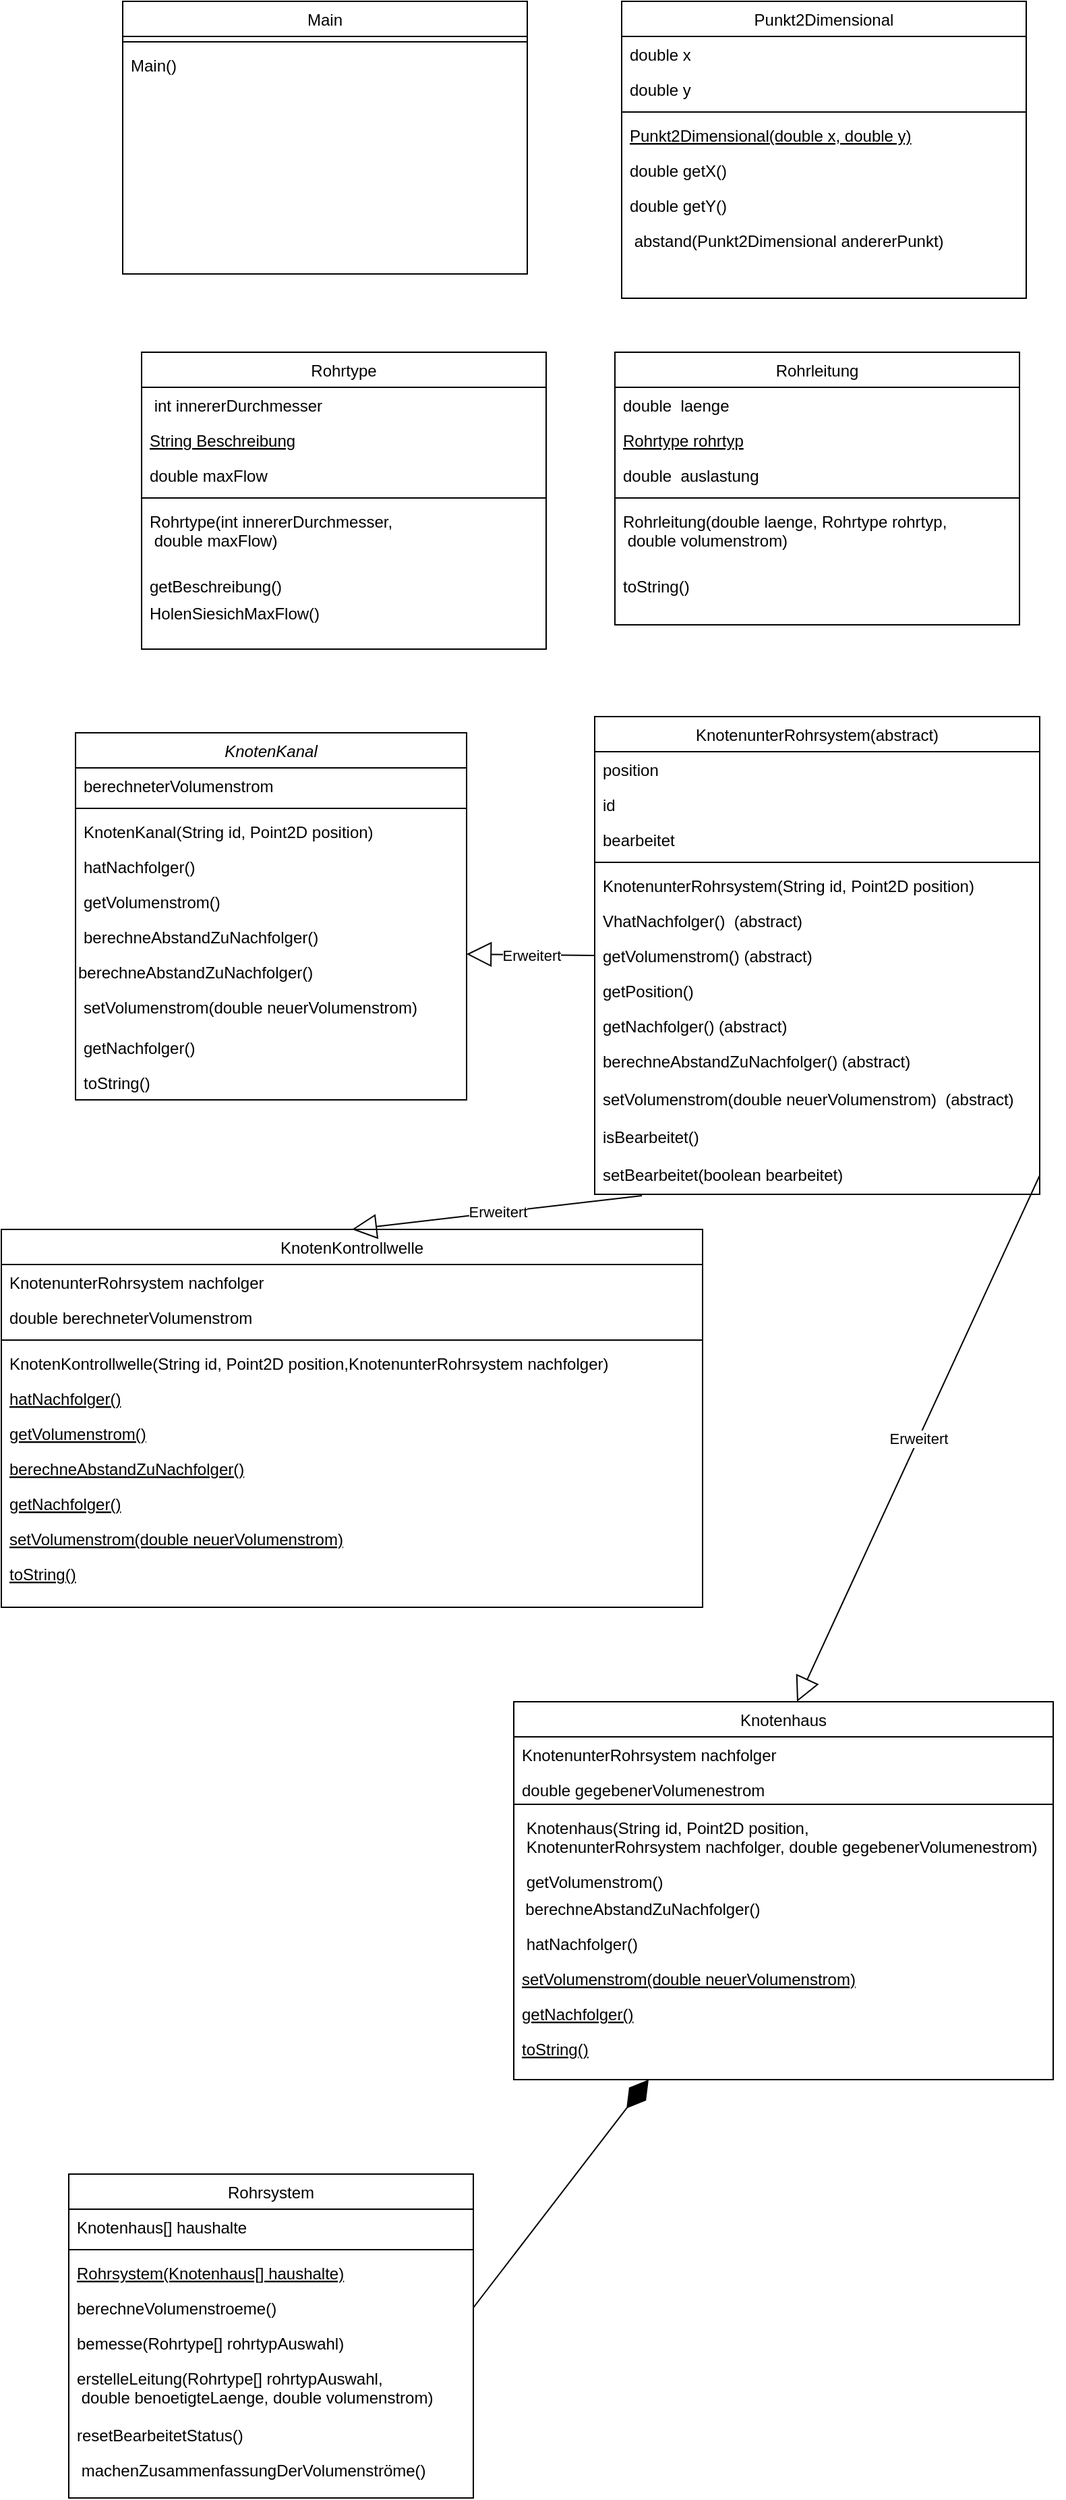 <mxfile version="21.0.6" type="github">
  <diagram id="C5RBs43oDa-KdzZeNtuy" name="Page-1">
    <mxGraphModel dx="880" dy="1691" grid="1" gridSize="10" guides="1" tooltips="1" connect="1" arrows="1" fold="1" page="1" pageScale="1" pageWidth="827" pageHeight="1169" math="0" shadow="0">
      <root>
        <mxCell id="WIyWlLk6GJQsqaUBKTNV-0" />
        <mxCell id="WIyWlLk6GJQsqaUBKTNV-1" parent="WIyWlLk6GJQsqaUBKTNV-0" />
        <mxCell id="zkfFHV4jXpPFQw0GAbJ--0" value="KnotenKanal" style="swimlane;fontStyle=2;align=center;verticalAlign=top;childLayout=stackLayout;horizontal=1;startSize=26;horizontalStack=0;resizeParent=1;resizeLast=0;collapsible=1;marginBottom=0;rounded=0;shadow=0;strokeWidth=1;" parent="WIyWlLk6GJQsqaUBKTNV-1" vertex="1">
          <mxGeometry x="65" y="22" width="290" height="272" as="geometry">
            <mxRectangle x="10" y="20" width="160" height="26" as="alternateBounds" />
          </mxGeometry>
        </mxCell>
        <mxCell id="zkfFHV4jXpPFQw0GAbJ--5" value="berechneterVolumenstrom" style="text;align=left;verticalAlign=top;spacingLeft=4;spacingRight=4;overflow=hidden;rotatable=0;points=[[0,0.5],[1,0.5]];portConstraint=eastwest;" parent="zkfFHV4jXpPFQw0GAbJ--0" vertex="1">
          <mxGeometry y="26" width="290" height="26" as="geometry" />
        </mxCell>
        <mxCell id="zkfFHV4jXpPFQw0GAbJ--4" value="" style="line;html=1;strokeWidth=1;align=left;verticalAlign=middle;spacingTop=-1;spacingLeft=3;spacingRight=3;rotatable=0;labelPosition=right;points=[];portConstraint=eastwest;" parent="zkfFHV4jXpPFQw0GAbJ--0" vertex="1">
          <mxGeometry y="52" width="290" height="8" as="geometry" />
        </mxCell>
        <mxCell id="zkfFHV4jXpPFQw0GAbJ--1" value="KnotenKanal(String id, Point2D position)" style="text;align=left;verticalAlign=top;spacingLeft=4;spacingRight=4;overflow=hidden;rotatable=0;points=[[0,0.5],[1,0.5]];portConstraint=eastwest;" parent="zkfFHV4jXpPFQw0GAbJ--0" vertex="1">
          <mxGeometry y="60" width="290" height="26" as="geometry" />
        </mxCell>
        <mxCell id="zkfFHV4jXpPFQw0GAbJ--2" value="hatNachfolger()" style="text;align=left;verticalAlign=top;spacingLeft=4;spacingRight=4;overflow=hidden;rotatable=0;points=[[0,0.5],[1,0.5]];portConstraint=eastwest;rounded=0;shadow=0;html=0;" parent="zkfFHV4jXpPFQw0GAbJ--0" vertex="1">
          <mxGeometry y="86" width="290" height="26" as="geometry" />
        </mxCell>
        <mxCell id="zkfFHV4jXpPFQw0GAbJ--3" value="getVolumenstrom()" style="text;align=left;verticalAlign=top;spacingLeft=4;spacingRight=4;overflow=hidden;rotatable=0;points=[[0,0.5],[1,0.5]];portConstraint=eastwest;rounded=0;shadow=0;html=0;" parent="zkfFHV4jXpPFQw0GAbJ--0" vertex="1">
          <mxGeometry y="112" width="290" height="26" as="geometry" />
        </mxCell>
        <mxCell id="HBbwDd3GigiQVLhsnG5Q-20" value="berechneAbstandZuNachfolger()" style="text;align=left;verticalAlign=top;spacingLeft=4;spacingRight=4;overflow=hidden;rotatable=0;points=[[0,0.5],[1,0.5]];portConstraint=eastwest;rounded=0;shadow=0;html=0;" vertex="1" parent="zkfFHV4jXpPFQw0GAbJ--0">
          <mxGeometry y="138" width="290" height="26" as="geometry" />
        </mxCell>
        <mxCell id="HBbwDd3GigiQVLhsnG5Q-19" value="berechneAbstandZuNachfolger()" style="text;whiteSpace=wrap;html=1;" vertex="1" parent="zkfFHV4jXpPFQw0GAbJ--0">
          <mxGeometry y="164" width="290" height="26" as="geometry" />
        </mxCell>
        <mxCell id="HBbwDd3GigiQVLhsnG5Q-22" value="setVolumenstrom(double neuerVolumenstrom)" style="text;align=left;verticalAlign=top;spacingLeft=4;spacingRight=4;overflow=hidden;rotatable=0;points=[[0,0.5],[1,0.5]];portConstraint=eastwest;rounded=0;shadow=0;html=0;" vertex="1" parent="zkfFHV4jXpPFQw0GAbJ--0">
          <mxGeometry y="190" width="290" height="30" as="geometry" />
        </mxCell>
        <mxCell id="HBbwDd3GigiQVLhsnG5Q-21" value="getNachfolger()" style="text;align=left;verticalAlign=top;spacingLeft=4;spacingRight=4;overflow=hidden;rotatable=0;points=[[0,0.5],[1,0.5]];portConstraint=eastwest;rounded=0;shadow=0;html=0;" vertex="1" parent="zkfFHV4jXpPFQw0GAbJ--0">
          <mxGeometry y="220" width="290" height="26" as="geometry" />
        </mxCell>
        <mxCell id="HBbwDd3GigiQVLhsnG5Q-23" value="toString()" style="text;align=left;verticalAlign=top;spacingLeft=4;spacingRight=4;overflow=hidden;rotatable=0;points=[[0,0.5],[1,0.5]];portConstraint=eastwest;rounded=0;shadow=0;html=0;" vertex="1" parent="zkfFHV4jXpPFQw0GAbJ--0">
          <mxGeometry y="246" width="290" height="26" as="geometry" />
        </mxCell>
        <mxCell id="zkfFHV4jXpPFQw0GAbJ--6" value="KnotenKontrollwelle" style="swimlane;fontStyle=0;align=center;verticalAlign=top;childLayout=stackLayout;horizontal=1;startSize=26;horizontalStack=0;resizeParent=1;resizeLast=0;collapsible=1;marginBottom=0;rounded=0;shadow=0;strokeWidth=1;" parent="WIyWlLk6GJQsqaUBKTNV-1" vertex="1">
          <mxGeometry x="10" y="390" width="520" height="280" as="geometry">
            <mxRectangle x="130" y="380" width="160" height="26" as="alternateBounds" />
          </mxGeometry>
        </mxCell>
        <mxCell id="zkfFHV4jXpPFQw0GAbJ--7" value="KnotenunterRohrsystem nachfolger" style="text;align=left;verticalAlign=top;spacingLeft=4;spacingRight=4;overflow=hidden;rotatable=0;points=[[0,0.5],[1,0.5]];portConstraint=eastwest;" parent="zkfFHV4jXpPFQw0GAbJ--6" vertex="1">
          <mxGeometry y="26" width="520" height="26" as="geometry" />
        </mxCell>
        <mxCell id="zkfFHV4jXpPFQw0GAbJ--8" value="double berechneterVolumenstrom" style="text;align=left;verticalAlign=top;spacingLeft=4;spacingRight=4;overflow=hidden;rotatable=0;points=[[0,0.5],[1,0.5]];portConstraint=eastwest;rounded=0;shadow=0;html=0;" parent="zkfFHV4jXpPFQw0GAbJ--6" vertex="1">
          <mxGeometry y="52" width="520" height="26" as="geometry" />
        </mxCell>
        <mxCell id="zkfFHV4jXpPFQw0GAbJ--9" value="" style="line;html=1;strokeWidth=1;align=left;verticalAlign=middle;spacingTop=-1;spacingLeft=3;spacingRight=3;rotatable=0;labelPosition=right;points=[];portConstraint=eastwest;" parent="zkfFHV4jXpPFQw0GAbJ--6" vertex="1">
          <mxGeometry y="78" width="520" height="8" as="geometry" />
        </mxCell>
        <mxCell id="zkfFHV4jXpPFQw0GAbJ--11" value="KnotenKontrollwelle(String id, Point2D position,KnotenunterRohrsystem nachfolger)" style="text;align=left;verticalAlign=top;spacingLeft=4;spacingRight=4;overflow=hidden;rotatable=0;points=[[0,0.5],[1,0.5]];portConstraint=eastwest;" parent="zkfFHV4jXpPFQw0GAbJ--6" vertex="1">
          <mxGeometry y="86" width="520" height="26" as="geometry" />
        </mxCell>
        <mxCell id="zkfFHV4jXpPFQw0GAbJ--10" value="hatNachfolger()" style="text;align=left;verticalAlign=top;spacingLeft=4;spacingRight=4;overflow=hidden;rotatable=0;points=[[0,0.5],[1,0.5]];portConstraint=eastwest;fontStyle=4" parent="zkfFHV4jXpPFQw0GAbJ--6" vertex="1">
          <mxGeometry y="112" width="520" height="26" as="geometry" />
        </mxCell>
        <mxCell id="HBbwDd3GigiQVLhsnG5Q-30" value="getVolumenstrom()" style="text;align=left;verticalAlign=top;spacingLeft=4;spacingRight=4;overflow=hidden;rotatable=0;points=[[0,0.5],[1,0.5]];portConstraint=eastwest;fontStyle=4" vertex="1" parent="zkfFHV4jXpPFQw0GAbJ--6">
          <mxGeometry y="138" width="520" height="26" as="geometry" />
        </mxCell>
        <mxCell id="HBbwDd3GigiQVLhsnG5Q-31" value="berechneAbstandZuNachfolger()" style="text;align=left;verticalAlign=top;spacingLeft=4;spacingRight=4;overflow=hidden;rotatable=0;points=[[0,0.5],[1,0.5]];portConstraint=eastwest;fontStyle=4" vertex="1" parent="zkfFHV4jXpPFQw0GAbJ--6">
          <mxGeometry y="164" width="520" height="26" as="geometry" />
        </mxCell>
        <mxCell id="HBbwDd3GigiQVLhsnG5Q-32" value="getNachfolger()" style="text;align=left;verticalAlign=top;spacingLeft=4;spacingRight=4;overflow=hidden;rotatable=0;points=[[0,0.5],[1,0.5]];portConstraint=eastwest;fontStyle=4" vertex="1" parent="zkfFHV4jXpPFQw0GAbJ--6">
          <mxGeometry y="190" width="520" height="26" as="geometry" />
        </mxCell>
        <mxCell id="HBbwDd3GigiQVLhsnG5Q-33" value="setVolumenstrom(double neuerVolumenstrom)" style="text;align=left;verticalAlign=top;spacingLeft=4;spacingRight=4;overflow=hidden;rotatable=0;points=[[0,0.5],[1,0.5]];portConstraint=eastwest;fontStyle=4" vertex="1" parent="zkfFHV4jXpPFQw0GAbJ--6">
          <mxGeometry y="216" width="520" height="26" as="geometry" />
        </mxCell>
        <mxCell id="HBbwDd3GigiQVLhsnG5Q-34" value="toString()" style="text;align=left;verticalAlign=top;spacingLeft=4;spacingRight=4;overflow=hidden;rotatable=0;points=[[0,0.5],[1,0.5]];portConstraint=eastwest;fontStyle=4" vertex="1" parent="zkfFHV4jXpPFQw0GAbJ--6">
          <mxGeometry y="242" width="520" height="26" as="geometry" />
        </mxCell>
        <mxCell id="zkfFHV4jXpPFQw0GAbJ--17" value="KnotenunterRohrsystem(abstract)" style="swimlane;fontStyle=0;align=center;verticalAlign=top;childLayout=stackLayout;horizontal=1;startSize=26;horizontalStack=0;resizeParent=1;resizeLast=0;collapsible=1;marginBottom=0;rounded=0;shadow=0;strokeWidth=1;" parent="WIyWlLk6GJQsqaUBKTNV-1" vertex="1">
          <mxGeometry x="450" y="10" width="330" height="354" as="geometry">
            <mxRectangle x="550" y="140" width="160" height="26" as="alternateBounds" />
          </mxGeometry>
        </mxCell>
        <mxCell id="zkfFHV4jXpPFQw0GAbJ--18" value="position" style="text;align=left;verticalAlign=top;spacingLeft=4;spacingRight=4;overflow=hidden;rotatable=0;points=[[0,0.5],[1,0.5]];portConstraint=eastwest;" parent="zkfFHV4jXpPFQw0GAbJ--17" vertex="1">
          <mxGeometry y="26" width="330" height="26" as="geometry" />
        </mxCell>
        <mxCell id="zkfFHV4jXpPFQw0GAbJ--19" value="id" style="text;align=left;verticalAlign=top;spacingLeft=4;spacingRight=4;overflow=hidden;rotatable=0;points=[[0,0.5],[1,0.5]];portConstraint=eastwest;rounded=0;shadow=0;html=0;" parent="zkfFHV4jXpPFQw0GAbJ--17" vertex="1">
          <mxGeometry y="52" width="330" height="26" as="geometry" />
        </mxCell>
        <mxCell id="zkfFHV4jXpPFQw0GAbJ--20" value="bearbeitet" style="text;align=left;verticalAlign=top;spacingLeft=4;spacingRight=4;overflow=hidden;rotatable=0;points=[[0,0.5],[1,0.5]];portConstraint=eastwest;rounded=0;shadow=0;html=0;" parent="zkfFHV4jXpPFQw0GAbJ--17" vertex="1">
          <mxGeometry y="78" width="330" height="26" as="geometry" />
        </mxCell>
        <mxCell id="zkfFHV4jXpPFQw0GAbJ--23" value="" style="line;html=1;strokeWidth=1;align=left;verticalAlign=middle;spacingTop=-1;spacingLeft=3;spacingRight=3;rotatable=0;labelPosition=right;points=[];portConstraint=eastwest;" parent="zkfFHV4jXpPFQw0GAbJ--17" vertex="1">
          <mxGeometry y="104" width="330" height="8" as="geometry" />
        </mxCell>
        <mxCell id="zkfFHV4jXpPFQw0GAbJ--21" value="KnotenunterRohrsystem(String id, Point2D position)" style="text;align=left;verticalAlign=top;spacingLeft=4;spacingRight=4;overflow=hidden;rotatable=0;points=[[0,0.5],[1,0.5]];portConstraint=eastwest;rounded=0;shadow=0;html=0;" parent="zkfFHV4jXpPFQw0GAbJ--17" vertex="1">
          <mxGeometry y="112" width="330" height="26" as="geometry" />
        </mxCell>
        <mxCell id="zkfFHV4jXpPFQw0GAbJ--22" value="VhatNachfolger()  (abstract)" style="text;align=left;verticalAlign=top;spacingLeft=4;spacingRight=4;overflow=hidden;rotatable=0;points=[[0,0.5],[1,0.5]];portConstraint=eastwest;rounded=0;shadow=0;html=0;" parent="zkfFHV4jXpPFQw0GAbJ--17" vertex="1">
          <mxGeometry y="138" width="330" height="26" as="geometry" />
        </mxCell>
        <mxCell id="zkfFHV4jXpPFQw0GAbJ--24" value="getVolumenstrom() (abstract)" style="text;align=left;verticalAlign=top;spacingLeft=4;spacingRight=4;overflow=hidden;rotatable=0;points=[[0,0.5],[1,0.5]];portConstraint=eastwest;" parent="zkfFHV4jXpPFQw0GAbJ--17" vertex="1">
          <mxGeometry y="164" width="330" height="26" as="geometry" />
        </mxCell>
        <mxCell id="zkfFHV4jXpPFQw0GAbJ--25" value="getPosition()" style="text;align=left;verticalAlign=top;spacingLeft=4;spacingRight=4;overflow=hidden;rotatable=0;points=[[0,0.5],[1,0.5]];portConstraint=eastwest;" parent="zkfFHV4jXpPFQw0GAbJ--17" vertex="1">
          <mxGeometry y="190" width="330" height="26" as="geometry" />
        </mxCell>
        <mxCell id="HBbwDd3GigiQVLhsnG5Q-24" value="getNachfolger() (abstract)" style="text;align=left;verticalAlign=top;spacingLeft=4;spacingRight=4;overflow=hidden;rotatable=0;points=[[0,0.5],[1,0.5]];portConstraint=eastwest;" vertex="1" parent="zkfFHV4jXpPFQw0GAbJ--17">
          <mxGeometry y="216" width="330" height="26" as="geometry" />
        </mxCell>
        <mxCell id="HBbwDd3GigiQVLhsnG5Q-25" value="berechneAbstandZuNachfolger() (abstract)" style="text;align=left;verticalAlign=top;spacingLeft=4;spacingRight=4;overflow=hidden;rotatable=0;points=[[0,0.5],[1,0.5]];portConstraint=eastwest;" vertex="1" parent="zkfFHV4jXpPFQw0GAbJ--17">
          <mxGeometry y="242" width="330" height="28" as="geometry" />
        </mxCell>
        <mxCell id="HBbwDd3GigiQVLhsnG5Q-26" value="setVolumenstrom(double neuerVolumenstrom)  (abstract)" style="text;align=left;verticalAlign=top;spacingLeft=4;spacingRight=4;overflow=hidden;rotatable=0;points=[[0,0.5],[1,0.5]];portConstraint=eastwest;" vertex="1" parent="zkfFHV4jXpPFQw0GAbJ--17">
          <mxGeometry y="270" width="330" height="28" as="geometry" />
        </mxCell>
        <mxCell id="HBbwDd3GigiQVLhsnG5Q-27" value="isBearbeitet()" style="text;align=left;verticalAlign=top;spacingLeft=4;spacingRight=4;overflow=hidden;rotatable=0;points=[[0,0.5],[1,0.5]];portConstraint=eastwest;" vertex="1" parent="zkfFHV4jXpPFQw0GAbJ--17">
          <mxGeometry y="298" width="330" height="28" as="geometry" />
        </mxCell>
        <mxCell id="HBbwDd3GigiQVLhsnG5Q-28" value="setBearbeitet(boolean bearbeitet)" style="text;align=left;verticalAlign=top;spacingLeft=4;spacingRight=4;overflow=hidden;rotatable=0;points=[[0,0.5],[1,0.5]];portConstraint=eastwest;" vertex="1" parent="zkfFHV4jXpPFQw0GAbJ--17">
          <mxGeometry y="326" width="330" height="28" as="geometry" />
        </mxCell>
        <mxCell id="HBbwDd3GigiQVLhsnG5Q-0" value="Knotenhaus" style="swimlane;fontStyle=0;align=center;verticalAlign=top;childLayout=stackLayout;horizontal=1;startSize=26;horizontalStack=0;resizeParent=1;resizeLast=0;collapsible=1;marginBottom=0;rounded=0;shadow=0;strokeWidth=1;" vertex="1" parent="WIyWlLk6GJQsqaUBKTNV-1">
          <mxGeometry x="390" y="740" width="400" height="280" as="geometry">
            <mxRectangle x="130" y="380" width="160" height="26" as="alternateBounds" />
          </mxGeometry>
        </mxCell>
        <mxCell id="HBbwDd3GigiQVLhsnG5Q-1" value="KnotenunterRohrsystem nachfolger" style="text;align=left;verticalAlign=top;spacingLeft=4;spacingRight=4;overflow=hidden;rotatable=0;points=[[0,0.5],[1,0.5]];portConstraint=eastwest;" vertex="1" parent="HBbwDd3GigiQVLhsnG5Q-0">
          <mxGeometry y="26" width="400" height="26" as="geometry" />
        </mxCell>
        <mxCell id="HBbwDd3GigiQVLhsnG5Q-2" value="double gegebenerVolumenestrom" style="text;align=left;verticalAlign=top;spacingLeft=4;spacingRight=4;overflow=hidden;rotatable=0;points=[[0,0.5],[1,0.5]];portConstraint=eastwest;rounded=0;shadow=0;html=0;" vertex="1" parent="HBbwDd3GigiQVLhsnG5Q-0">
          <mxGeometry y="52" width="400" height="20" as="geometry" />
        </mxCell>
        <mxCell id="HBbwDd3GigiQVLhsnG5Q-3" value="" style="line;html=1;strokeWidth=1;align=left;verticalAlign=middle;spacingTop=-1;spacingLeft=3;spacingRight=3;rotatable=0;labelPosition=right;points=[];portConstraint=eastwest;" vertex="1" parent="HBbwDd3GigiQVLhsnG5Q-0">
          <mxGeometry y="72" width="400" height="8" as="geometry" />
        </mxCell>
        <mxCell id="HBbwDd3GigiQVLhsnG5Q-37" value=" Knotenhaus(String id, Point2D position,&#xa; KnotenunterRohrsystem nachfolger, double gegebenerVolumenestrom)" style="text;align=left;verticalAlign=top;spacingLeft=4;spacingRight=4;overflow=hidden;rotatable=0;points=[[0,0.5],[1,0.5]];portConstraint=eastwest;rounded=0;shadow=0;html=0;" vertex="1" parent="HBbwDd3GigiQVLhsnG5Q-0">
          <mxGeometry y="80" width="400" height="40" as="geometry" />
        </mxCell>
        <mxCell id="HBbwDd3GigiQVLhsnG5Q-54" value=" getVolumenstrom()" style="text;align=left;verticalAlign=top;spacingLeft=4;spacingRight=4;overflow=hidden;rotatable=0;points=[[0,0.5],[1,0.5]];portConstraint=eastwest;rounded=0;shadow=0;html=0;" vertex="1" parent="HBbwDd3GigiQVLhsnG5Q-0">
          <mxGeometry y="120" width="400" height="20" as="geometry" />
        </mxCell>
        <mxCell id="HBbwDd3GigiQVLhsnG5Q-56" value="&amp;nbsp; berechneAbstandZuNachfolger()" style="text;whiteSpace=wrap;html=1;" vertex="1" parent="HBbwDd3GigiQVLhsnG5Q-0">
          <mxGeometry y="140" width="400" height="26" as="geometry" />
        </mxCell>
        <mxCell id="HBbwDd3GigiQVLhsnG5Q-53" value=" hatNachfolger()" style="text;align=left;verticalAlign=top;spacingLeft=4;spacingRight=4;overflow=hidden;rotatable=0;points=[[0,0.5],[1,0.5]];portConstraint=eastwest;rounded=0;shadow=0;html=0;" vertex="1" parent="HBbwDd3GigiQVLhsnG5Q-0">
          <mxGeometry y="166" width="400" height="26" as="geometry" />
        </mxCell>
        <mxCell id="HBbwDd3GigiQVLhsnG5Q-59" value="setVolumenstrom(double neuerVolumenstrom)" style="text;align=left;verticalAlign=top;spacingLeft=4;spacingRight=4;overflow=hidden;rotatable=0;points=[[0,0.5],[1,0.5]];portConstraint=eastwest;fontStyle=4" vertex="1" parent="HBbwDd3GigiQVLhsnG5Q-0">
          <mxGeometry y="192" width="400" height="26" as="geometry" />
        </mxCell>
        <mxCell id="HBbwDd3GigiQVLhsnG5Q-58" value="getNachfolger()" style="text;align=left;verticalAlign=top;spacingLeft=4;spacingRight=4;overflow=hidden;rotatable=0;points=[[0,0.5],[1,0.5]];portConstraint=eastwest;fontStyle=4" vertex="1" parent="HBbwDd3GigiQVLhsnG5Q-0">
          <mxGeometry y="218" width="400" height="26" as="geometry" />
        </mxCell>
        <mxCell id="HBbwDd3GigiQVLhsnG5Q-60" value="toString()" style="text;align=left;verticalAlign=top;spacingLeft=4;spacingRight=4;overflow=hidden;rotatable=0;points=[[0,0.5],[1,0.5]];portConstraint=eastwest;fontStyle=4" vertex="1" parent="HBbwDd3GigiQVLhsnG5Q-0">
          <mxGeometry y="244" width="400" height="26" as="geometry" />
        </mxCell>
        <mxCell id="HBbwDd3GigiQVLhsnG5Q-63" value="Rohrsystem" style="swimlane;fontStyle=0;align=center;verticalAlign=top;childLayout=stackLayout;horizontal=1;startSize=26;horizontalStack=0;resizeParent=1;resizeLast=0;collapsible=1;marginBottom=0;rounded=0;shadow=0;strokeWidth=1;" vertex="1" parent="WIyWlLk6GJQsqaUBKTNV-1">
          <mxGeometry x="60" y="1090" width="300" height="240" as="geometry">
            <mxRectangle x="130" y="380" width="160" height="26" as="alternateBounds" />
          </mxGeometry>
        </mxCell>
        <mxCell id="HBbwDd3GigiQVLhsnG5Q-64" value="Knotenhaus[] haushalte" style="text;align=left;verticalAlign=top;spacingLeft=4;spacingRight=4;overflow=hidden;rotatable=0;points=[[0,0.5],[1,0.5]];portConstraint=eastwest;" vertex="1" parent="HBbwDd3GigiQVLhsnG5Q-63">
          <mxGeometry y="26" width="300" height="26" as="geometry" />
        </mxCell>
        <mxCell id="HBbwDd3GigiQVLhsnG5Q-66" value="" style="line;html=1;strokeWidth=1;align=left;verticalAlign=middle;spacingTop=-1;spacingLeft=3;spacingRight=3;rotatable=0;labelPosition=right;points=[];portConstraint=eastwest;" vertex="1" parent="HBbwDd3GigiQVLhsnG5Q-63">
          <mxGeometry y="52" width="300" height="8" as="geometry" />
        </mxCell>
        <mxCell id="HBbwDd3GigiQVLhsnG5Q-67" value="Rohrsystem(Knotenhaus[] haushalte)" style="text;align=left;verticalAlign=top;spacingLeft=4;spacingRight=4;overflow=hidden;rotatable=0;points=[[0,0.5],[1,0.5]];portConstraint=eastwest;fontStyle=4" vertex="1" parent="HBbwDd3GigiQVLhsnG5Q-63">
          <mxGeometry y="60" width="300" height="26" as="geometry" />
        </mxCell>
        <mxCell id="HBbwDd3GigiQVLhsnG5Q-68" value="berechneVolumenstroeme()" style="text;align=left;verticalAlign=top;spacingLeft=4;spacingRight=4;overflow=hidden;rotatable=0;points=[[0,0.5],[1,0.5]];portConstraint=eastwest;" vertex="1" parent="HBbwDd3GigiQVLhsnG5Q-63">
          <mxGeometry y="86" width="300" height="26" as="geometry" />
        </mxCell>
        <mxCell id="HBbwDd3GigiQVLhsnG5Q-69" value="bemesse(Rohrtype[] rohrtypAuswahl)" style="text;align=left;verticalAlign=top;spacingLeft=4;spacingRight=4;overflow=hidden;rotatable=0;points=[[0,0.5],[1,0.5]];portConstraint=eastwest;" vertex="1" parent="HBbwDd3GigiQVLhsnG5Q-63">
          <mxGeometry y="112" width="300" height="26" as="geometry" />
        </mxCell>
        <mxCell id="HBbwDd3GigiQVLhsnG5Q-70" value="erstelleLeitung(Rohrtype[] rohrtypAuswahl,&#xa; double benoetigteLaenge, double volumenstrom)" style="text;align=left;verticalAlign=top;spacingLeft=4;spacingRight=4;overflow=hidden;rotatable=0;points=[[0,0.5],[1,0.5]];portConstraint=eastwest;" vertex="1" parent="HBbwDd3GigiQVLhsnG5Q-63">
          <mxGeometry y="138" width="300" height="42" as="geometry" />
        </mxCell>
        <mxCell id="HBbwDd3GigiQVLhsnG5Q-71" value="resetBearbeitetStatus()" style="text;align=left;verticalAlign=top;spacingLeft=4;spacingRight=4;overflow=hidden;rotatable=0;points=[[0,0.5],[1,0.5]];portConstraint=eastwest;" vertex="1" parent="HBbwDd3GigiQVLhsnG5Q-63">
          <mxGeometry y="180" width="300" height="26" as="geometry" />
        </mxCell>
        <mxCell id="HBbwDd3GigiQVLhsnG5Q-72" value=" machenZusammenfassungDerVolumenströme()" style="text;align=left;verticalAlign=top;spacingLeft=4;spacingRight=4;overflow=hidden;rotatable=0;points=[[0,0.5],[1,0.5]];portConstraint=eastwest;" vertex="1" parent="HBbwDd3GigiQVLhsnG5Q-63">
          <mxGeometry y="206" width="300" height="26" as="geometry" />
        </mxCell>
        <mxCell id="HBbwDd3GigiQVLhsnG5Q-74" value="Punkt2Dimensional" style="swimlane;fontStyle=0;align=center;verticalAlign=top;childLayout=stackLayout;horizontal=1;startSize=26;horizontalStack=0;resizeParent=1;resizeLast=0;collapsible=1;marginBottom=0;rounded=0;shadow=0;strokeWidth=1;" vertex="1" parent="WIyWlLk6GJQsqaUBKTNV-1">
          <mxGeometry x="470" y="-520" width="300" height="220" as="geometry">
            <mxRectangle x="130" y="380" width="160" height="26" as="alternateBounds" />
          </mxGeometry>
        </mxCell>
        <mxCell id="HBbwDd3GigiQVLhsnG5Q-75" value="double x" style="text;align=left;verticalAlign=top;spacingLeft=4;spacingRight=4;overflow=hidden;rotatable=0;points=[[0,0.5],[1,0.5]];portConstraint=eastwest;" vertex="1" parent="HBbwDd3GigiQVLhsnG5Q-74">
          <mxGeometry y="26" width="300" height="26" as="geometry" />
        </mxCell>
        <mxCell id="HBbwDd3GigiQVLhsnG5Q-76" value="double y" style="text;align=left;verticalAlign=top;spacingLeft=4;spacingRight=4;overflow=hidden;rotatable=0;points=[[0,0.5],[1,0.5]];portConstraint=eastwest;rounded=0;shadow=0;html=0;" vertex="1" parent="HBbwDd3GigiQVLhsnG5Q-74">
          <mxGeometry y="52" width="300" height="26" as="geometry" />
        </mxCell>
        <mxCell id="HBbwDd3GigiQVLhsnG5Q-77" value="" style="line;html=1;strokeWidth=1;align=left;verticalAlign=middle;spacingTop=-1;spacingLeft=3;spacingRight=3;rotatable=0;labelPosition=right;points=[];portConstraint=eastwest;" vertex="1" parent="HBbwDd3GigiQVLhsnG5Q-74">
          <mxGeometry y="78" width="300" height="8" as="geometry" />
        </mxCell>
        <mxCell id="HBbwDd3GigiQVLhsnG5Q-78" value="Punkt2Dimensional(double x, double y)" style="text;align=left;verticalAlign=top;spacingLeft=4;spacingRight=4;overflow=hidden;rotatable=0;points=[[0,0.5],[1,0.5]];portConstraint=eastwest;fontStyle=4" vertex="1" parent="HBbwDd3GigiQVLhsnG5Q-74">
          <mxGeometry y="86" width="300" height="26" as="geometry" />
        </mxCell>
        <mxCell id="HBbwDd3GigiQVLhsnG5Q-79" value="double getX()" style="text;align=left;verticalAlign=top;spacingLeft=4;spacingRight=4;overflow=hidden;rotatable=0;points=[[0,0.5],[1,0.5]];portConstraint=eastwest;" vertex="1" parent="HBbwDd3GigiQVLhsnG5Q-74">
          <mxGeometry y="112" width="300" height="26" as="geometry" />
        </mxCell>
        <mxCell id="HBbwDd3GigiQVLhsnG5Q-80" value="double getY()" style="text;align=left;verticalAlign=top;spacingLeft=4;spacingRight=4;overflow=hidden;rotatable=0;points=[[0,0.5],[1,0.5]];portConstraint=eastwest;" vertex="1" parent="HBbwDd3GigiQVLhsnG5Q-74">
          <mxGeometry y="138" width="300" height="26" as="geometry" />
        </mxCell>
        <mxCell id="HBbwDd3GigiQVLhsnG5Q-81" value=" abstand(Punkt2Dimensional andererPunkt)" style="text;align=left;verticalAlign=top;spacingLeft=4;spacingRight=4;overflow=hidden;rotatable=0;points=[[0,0.5],[1,0.5]];portConstraint=eastwest;" vertex="1" parent="HBbwDd3GigiQVLhsnG5Q-74">
          <mxGeometry y="164" width="300" height="26" as="geometry" />
        </mxCell>
        <mxCell id="HBbwDd3GigiQVLhsnG5Q-82" value="Rohrleitung" style="swimlane;fontStyle=0;align=center;verticalAlign=top;childLayout=stackLayout;horizontal=1;startSize=26;horizontalStack=0;resizeParent=1;resizeLast=0;collapsible=1;marginBottom=0;rounded=0;shadow=0;strokeWidth=1;" vertex="1" parent="WIyWlLk6GJQsqaUBKTNV-1">
          <mxGeometry x="465" y="-260" width="300" height="202" as="geometry">
            <mxRectangle x="130" y="380" width="160" height="26" as="alternateBounds" />
          </mxGeometry>
        </mxCell>
        <mxCell id="HBbwDd3GigiQVLhsnG5Q-83" value="double  laenge" style="text;align=left;verticalAlign=top;spacingLeft=4;spacingRight=4;overflow=hidden;rotatable=0;points=[[0,0.5],[1,0.5]];portConstraint=eastwest;" vertex="1" parent="HBbwDd3GigiQVLhsnG5Q-82">
          <mxGeometry y="26" width="300" height="26" as="geometry" />
        </mxCell>
        <mxCell id="HBbwDd3GigiQVLhsnG5Q-85" value="Rohrtype rohrtyp" style="text;align=left;verticalAlign=top;spacingLeft=4;spacingRight=4;overflow=hidden;rotatable=0;points=[[0,0.5],[1,0.5]];portConstraint=eastwest;fontStyle=4" vertex="1" parent="HBbwDd3GigiQVLhsnG5Q-82">
          <mxGeometry y="52" width="300" height="26" as="geometry" />
        </mxCell>
        <mxCell id="HBbwDd3GigiQVLhsnG5Q-87" value="double  auslastung" style="text;align=left;verticalAlign=top;spacingLeft=4;spacingRight=4;overflow=hidden;rotatable=0;points=[[0,0.5],[1,0.5]];portConstraint=eastwest;" vertex="1" parent="HBbwDd3GigiQVLhsnG5Q-82">
          <mxGeometry y="78" width="300" height="26" as="geometry" />
        </mxCell>
        <mxCell id="HBbwDd3GigiQVLhsnG5Q-84" value="" style="line;html=1;strokeWidth=1;align=left;verticalAlign=middle;spacingTop=-1;spacingLeft=3;spacingRight=3;rotatable=0;labelPosition=right;points=[];portConstraint=eastwest;" vertex="1" parent="HBbwDd3GigiQVLhsnG5Q-82">
          <mxGeometry y="104" width="300" height="8" as="geometry" />
        </mxCell>
        <mxCell id="HBbwDd3GigiQVLhsnG5Q-86" value="Rohrleitung(double laenge, Rohrtype rohrtyp,&#xa; double volumenstrom)" style="text;align=left;verticalAlign=top;spacingLeft=4;spacingRight=4;overflow=hidden;rotatable=0;points=[[0,0.5],[1,0.5]];portConstraint=eastwest;" vertex="1" parent="HBbwDd3GigiQVLhsnG5Q-82">
          <mxGeometry y="112" width="300" height="48" as="geometry" />
        </mxCell>
        <mxCell id="HBbwDd3GigiQVLhsnG5Q-88" value="toString()" style="text;align=left;verticalAlign=top;spacingLeft=4;spacingRight=4;overflow=hidden;rotatable=0;points=[[0,0.5],[1,0.5]];portConstraint=eastwest;" vertex="1" parent="HBbwDd3GigiQVLhsnG5Q-82">
          <mxGeometry y="160" width="300" height="42" as="geometry" />
        </mxCell>
        <mxCell id="HBbwDd3GigiQVLhsnG5Q-91" value="Rohrtype" style="swimlane;fontStyle=0;align=center;verticalAlign=top;childLayout=stackLayout;horizontal=1;startSize=26;horizontalStack=0;resizeParent=1;resizeLast=0;collapsible=1;marginBottom=0;rounded=0;shadow=0;strokeWidth=1;" vertex="1" parent="WIyWlLk6GJQsqaUBKTNV-1">
          <mxGeometry x="114" y="-260" width="300" height="220" as="geometry">
            <mxRectangle x="130" y="380" width="160" height="26" as="alternateBounds" />
          </mxGeometry>
        </mxCell>
        <mxCell id="HBbwDd3GigiQVLhsnG5Q-92" value=" int innererDurchmesser" style="text;align=left;verticalAlign=top;spacingLeft=4;spacingRight=4;overflow=hidden;rotatable=0;points=[[0,0.5],[1,0.5]];portConstraint=eastwest;" vertex="1" parent="HBbwDd3GigiQVLhsnG5Q-91">
          <mxGeometry y="26" width="300" height="26" as="geometry" />
        </mxCell>
        <mxCell id="HBbwDd3GigiQVLhsnG5Q-93" value="String Beschreibung" style="text;align=left;verticalAlign=top;spacingLeft=4;spacingRight=4;overflow=hidden;rotatable=0;points=[[0,0.5],[1,0.5]];portConstraint=eastwest;fontStyle=4" vertex="1" parent="HBbwDd3GigiQVLhsnG5Q-91">
          <mxGeometry y="52" width="300" height="26" as="geometry" />
        </mxCell>
        <mxCell id="HBbwDd3GigiQVLhsnG5Q-94" value="double maxFlow" style="text;align=left;verticalAlign=top;spacingLeft=4;spacingRight=4;overflow=hidden;rotatable=0;points=[[0,0.5],[1,0.5]];portConstraint=eastwest;" vertex="1" parent="HBbwDd3GigiQVLhsnG5Q-91">
          <mxGeometry y="78" width="300" height="26" as="geometry" />
        </mxCell>
        <mxCell id="HBbwDd3GigiQVLhsnG5Q-95" value="" style="line;html=1;strokeWidth=1;align=left;verticalAlign=middle;spacingTop=-1;spacingLeft=3;spacingRight=3;rotatable=0;labelPosition=right;points=[];portConstraint=eastwest;" vertex="1" parent="HBbwDd3GigiQVLhsnG5Q-91">
          <mxGeometry y="104" width="300" height="8" as="geometry" />
        </mxCell>
        <mxCell id="HBbwDd3GigiQVLhsnG5Q-96" value="Rohrtype(int innererDurchmesser,&#xa; double maxFlow)" style="text;align=left;verticalAlign=top;spacingLeft=4;spacingRight=4;overflow=hidden;rotatable=0;points=[[0,0.5],[1,0.5]];portConstraint=eastwest;" vertex="1" parent="HBbwDd3GigiQVLhsnG5Q-91">
          <mxGeometry y="112" width="300" height="48" as="geometry" />
        </mxCell>
        <mxCell id="HBbwDd3GigiQVLhsnG5Q-97" value="getBeschreibung()" style="text;align=left;verticalAlign=top;spacingLeft=4;spacingRight=4;overflow=hidden;rotatable=0;points=[[0,0.5],[1,0.5]];portConstraint=eastwest;" vertex="1" parent="HBbwDd3GigiQVLhsnG5Q-91">
          <mxGeometry y="160" width="300" height="20" as="geometry" />
        </mxCell>
        <mxCell id="HBbwDd3GigiQVLhsnG5Q-98" value="HolenSiesichMaxFlow()" style="text;align=left;verticalAlign=top;spacingLeft=4;spacingRight=4;overflow=hidden;rotatable=0;points=[[0,0.5],[1,0.5]];portConstraint=eastwest;" vertex="1" parent="HBbwDd3GigiQVLhsnG5Q-91">
          <mxGeometry y="180" width="300" height="40" as="geometry" />
        </mxCell>
        <mxCell id="HBbwDd3GigiQVLhsnG5Q-99" value="Main" style="swimlane;fontStyle=0;align=center;verticalAlign=top;childLayout=stackLayout;horizontal=1;startSize=26;horizontalStack=0;resizeParent=1;resizeLast=0;collapsible=1;marginBottom=0;rounded=0;shadow=0;strokeWidth=1;" vertex="1" parent="WIyWlLk6GJQsqaUBKTNV-1">
          <mxGeometry x="100" y="-520" width="300" height="202" as="geometry">
            <mxRectangle x="130" y="380" width="160" height="26" as="alternateBounds" />
          </mxGeometry>
        </mxCell>
        <mxCell id="HBbwDd3GigiQVLhsnG5Q-103" value="" style="line;html=1;strokeWidth=1;align=left;verticalAlign=middle;spacingTop=-1;spacingLeft=3;spacingRight=3;rotatable=0;labelPosition=right;points=[];portConstraint=eastwest;" vertex="1" parent="HBbwDd3GigiQVLhsnG5Q-99">
          <mxGeometry y="26" width="300" height="8" as="geometry" />
        </mxCell>
        <mxCell id="HBbwDd3GigiQVLhsnG5Q-105" value="Main()" style="text;align=left;verticalAlign=top;spacingLeft=4;spacingRight=4;overflow=hidden;rotatable=0;points=[[0,0.5],[1,0.5]];portConstraint=eastwest;" vertex="1" parent="HBbwDd3GigiQVLhsnG5Q-99">
          <mxGeometry y="34" width="300" height="42" as="geometry" />
        </mxCell>
        <mxCell id="HBbwDd3GigiQVLhsnG5Q-112" value="Erweitert" style="endArrow=block;endSize=16;endFill=0;html=1;rounded=0;entryX=1;entryY=0;entryDx=0;entryDy=0;exitX=0;exitY=0.5;exitDx=0;exitDy=0;" edge="1" parent="WIyWlLk6GJQsqaUBKTNV-1" source="zkfFHV4jXpPFQw0GAbJ--24" target="HBbwDd3GigiQVLhsnG5Q-19">
          <mxGeometry width="160" relative="1" as="geometry">
            <mxPoint x="460" y="180" as="sourcePoint" />
            <mxPoint x="300" y="180" as="targetPoint" />
          </mxGeometry>
        </mxCell>
        <mxCell id="HBbwDd3GigiQVLhsnG5Q-114" value="Erweitert" style="endArrow=block;endSize=16;endFill=0;html=1;rounded=0;entryX=0.5;entryY=0;entryDx=0;entryDy=0;exitX=0;exitY=0.5;exitDx=0;exitDy=0;" edge="1" parent="WIyWlLk6GJQsqaUBKTNV-1" target="zkfFHV4jXpPFQw0GAbJ--6">
          <mxGeometry width="160" relative="1" as="geometry">
            <mxPoint x="485" y="365" as="sourcePoint" />
            <mxPoint x="390" y="364" as="targetPoint" />
          </mxGeometry>
        </mxCell>
        <mxCell id="HBbwDd3GigiQVLhsnG5Q-115" value="Erweitert" style="endArrow=block;endSize=16;endFill=0;html=1;rounded=0;entryX=0.5;entryY=0;entryDx=0;entryDy=0;exitX=1;exitY=0.5;exitDx=0;exitDy=0;" edge="1" parent="WIyWlLk6GJQsqaUBKTNV-1" source="HBbwDd3GigiQVLhsnG5Q-28">
          <mxGeometry width="160" relative="1" as="geometry">
            <mxPoint x="800" y="360" as="sourcePoint" />
            <mxPoint x="600" y="740" as="targetPoint" />
          </mxGeometry>
        </mxCell>
        <mxCell id="HBbwDd3GigiQVLhsnG5Q-118" value="" style="endArrow=diamondThin;endFill=1;endSize=24;html=1;rounded=0;exitX=1;exitY=0.5;exitDx=0;exitDy=0;entryX=0.25;entryY=1;entryDx=0;entryDy=0;" edge="1" parent="WIyWlLk6GJQsqaUBKTNV-1" source="HBbwDd3GigiQVLhsnG5Q-68" target="HBbwDd3GigiQVLhsnG5Q-0">
          <mxGeometry width="160" relative="1" as="geometry">
            <mxPoint x="360" y="1169" as="sourcePoint" />
            <mxPoint x="520" y="1169" as="targetPoint" />
          </mxGeometry>
        </mxCell>
      </root>
    </mxGraphModel>
  </diagram>
</mxfile>
